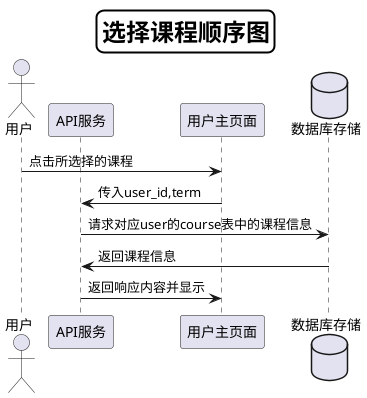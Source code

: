 @startuml
skinparam titleBorderRoundCorner 15
skinparam titleBorderThickness 2
skinparam titleBorderColor #Black
skinparam titleFontSize 24
Title 选择课程顺序图

actor 用户
participant  API服务
participant  用户主页面
database 数据库存储
用户-> 用户主页面:点击所选择的课程
用户主页面->API服务:传入user_id,term
API服务->数据库存储:请求对应user的course表中的课程信息
数据库存储->API服务:返回课程信息
API服务-> 用户主页面:返回响应内容并显示
@enduml
